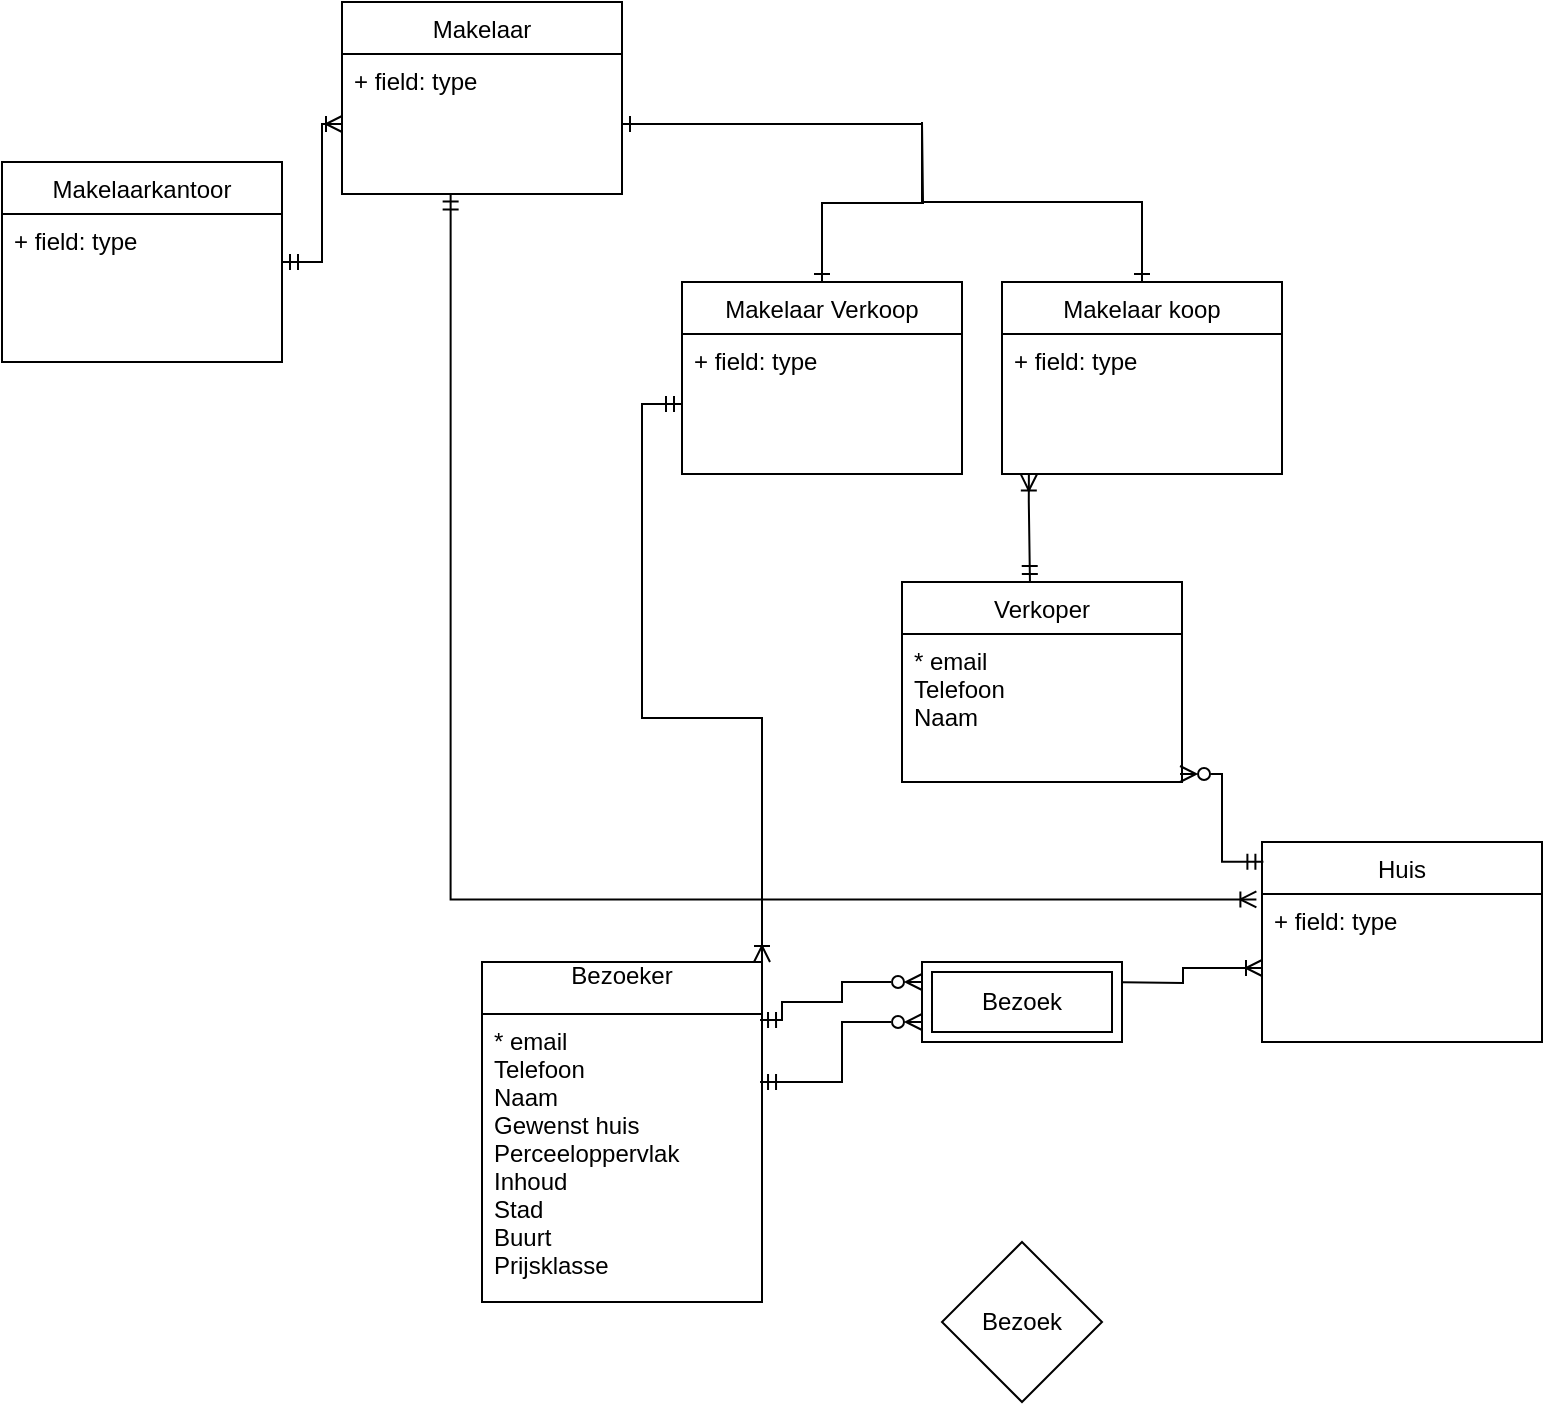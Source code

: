 <mxfile version="20.2.3" type="device"><diagram id="XZ6-Bm39PVsfbWLoLhi1" name="Page-1"><mxGraphModel dx="1987" dy="799" grid="1" gridSize="10" guides="1" tooltips="1" connect="1" arrows="1" fold="1" page="1" pageScale="1" pageWidth="827" pageHeight="1169" math="0" shadow="0"><root><mxCell id="0"/><mxCell id="1" parent="0"/><mxCell id="jM3XIhBm39ZuUt1HnGuq-1" value="Makelaar" style="swimlane;fontStyle=0;childLayout=stackLayout;horizontal=1;startSize=26;fillColor=none;horizontalStack=0;resizeParent=1;resizeParentMax=0;resizeLast=0;collapsible=1;marginBottom=0;" parent="1" vertex="1"><mxGeometry x="-260" y="90" width="140" height="96" as="geometry"/></mxCell><mxCell id="jM3XIhBm39ZuUt1HnGuq-2" value="+ field: type" style="text;strokeColor=none;fillColor=none;align=left;verticalAlign=top;spacingLeft=4;spacingRight=4;overflow=hidden;rotatable=0;points=[[0,0.5],[1,0.5]];portConstraint=eastwest;" parent="jM3XIhBm39ZuUt1HnGuq-1" vertex="1"><mxGeometry y="26" width="140" height="70" as="geometry"/></mxCell><mxCell id="jM3XIhBm39ZuUt1HnGuq-30" style="edgeStyle=orthogonalEdgeStyle;rounded=0;orthogonalLoop=1;jettySize=auto;html=1;startArrow=ERmandOne;startFill=0;endArrow=ERoneToMany;endFill=0;" parent="1" source="jM3XIhBm39ZuUt1HnGuq-9" target="jM3XIhBm39ZuUt1HnGuq-2" edge="1"><mxGeometry relative="1" as="geometry"/></mxCell><mxCell id="jM3XIhBm39ZuUt1HnGuq-9" value="Makelaarkantoor" style="swimlane;fontStyle=0;childLayout=stackLayout;horizontal=1;startSize=26;fillColor=none;horizontalStack=0;resizeParent=1;resizeParentMax=0;resizeLast=0;collapsible=1;marginBottom=0;" parent="1" vertex="1"><mxGeometry x="-430" y="170" width="140" height="100" as="geometry"/></mxCell><mxCell id="jM3XIhBm39ZuUt1HnGuq-10" value="+ field: type" style="text;strokeColor=none;fillColor=none;align=left;verticalAlign=top;spacingLeft=4;spacingRight=4;overflow=hidden;rotatable=0;points=[[0,0.5],[1,0.5]];portConstraint=eastwest;" parent="jM3XIhBm39ZuUt1HnGuq-9" vertex="1"><mxGeometry y="26" width="140" height="74" as="geometry"/></mxCell><mxCell id="jM3XIhBm39ZuUt1HnGuq-11" value="Verkoper" style="swimlane;fontStyle=0;childLayout=stackLayout;horizontal=1;startSize=26;fillColor=none;horizontalStack=0;resizeParent=1;resizeParentMax=0;resizeLast=0;collapsible=1;marginBottom=0;" parent="1" vertex="1"><mxGeometry x="20" y="380" width="140" height="100" as="geometry"/></mxCell><mxCell id="jM3XIhBm39ZuUt1HnGuq-12" value="* email&#10;Telefoon&#10;Naam" style="text;strokeColor=none;fillColor=none;align=left;verticalAlign=top;spacingLeft=4;spacingRight=4;overflow=hidden;rotatable=0;points=[[0,0.5],[1,0.5]];portConstraint=eastwest;" parent="jM3XIhBm39ZuUt1HnGuq-11" vertex="1"><mxGeometry y="26" width="140" height="74" as="geometry"/></mxCell><mxCell id="jM3XIhBm39ZuUt1HnGuq-34" style="edgeStyle=orthogonalEdgeStyle;rounded=0;orthogonalLoop=1;jettySize=auto;html=1;entryX=0.388;entryY=0.997;entryDx=0;entryDy=0;entryPerimeter=0;startArrow=ERoneToMany;startFill=0;endArrow=ERmandOne;endFill=0;exitX=-0.02;exitY=0.037;exitDx=0;exitDy=0;exitPerimeter=0;" parent="1" source="jM3XIhBm39ZuUt1HnGuq-14" target="jM3XIhBm39ZuUt1HnGuq-2" edge="1"><mxGeometry relative="1" as="geometry"/></mxCell><mxCell id="jM3XIhBm39ZuUt1HnGuq-13" value="Huis" style="swimlane;fontStyle=0;childLayout=stackLayout;horizontal=1;startSize=26;fillColor=none;horizontalStack=0;resizeParent=1;resizeParentMax=0;resizeLast=0;collapsible=1;marginBottom=0;" parent="1" vertex="1"><mxGeometry x="200" y="510" width="140" height="100" as="geometry"/></mxCell><mxCell id="jM3XIhBm39ZuUt1HnGuq-14" value="+ field: type" style="text;strokeColor=none;fillColor=none;align=left;verticalAlign=top;spacingLeft=4;spacingRight=4;overflow=hidden;rotatable=0;points=[[0,0.5],[1,0.5]];portConstraint=eastwest;" parent="jM3XIhBm39ZuUt1HnGuq-13" vertex="1"><mxGeometry y="26" width="140" height="74" as="geometry"/></mxCell><mxCell id="jM3XIhBm39ZuUt1HnGuq-24" style="rounded=0;orthogonalLoop=1;jettySize=auto;html=1;entryX=0;entryY=0.5;entryDx=0;entryDy=0;startArrow=ERmandOne;startFill=0;endArrow=ERoneToMany;endFill=0;edgeStyle=orthogonalEdgeStyle;" parent="1" target="jM3XIhBm39ZuUt1HnGuq-14" edge="1"><mxGeometry relative="1" as="geometry"><mxPoint x="120" y="580" as="sourcePoint"/></mxGeometry></mxCell><mxCell id="jM3XIhBm39ZuUt1HnGuq-22" style="rounded=0;orthogonalLoop=1;jettySize=auto;html=1;entryX=0;entryY=0.75;entryDx=0;entryDy=0;startArrow=ERmandOne;startFill=0;endArrow=ERzeroToMany;endFill=0;edgeStyle=orthogonalEdgeStyle;exitX=0.993;exitY=0.236;exitDx=0;exitDy=0;exitPerimeter=0;" parent="1" source="jM3XIhBm39ZuUt1HnGuq-37" target="QaaUrJF_KB-0zOcEHBrl-1" edge="1"><mxGeometry relative="1" as="geometry"><mxPoint x="-60" y="623" as="targetPoint"/></mxGeometry></mxCell><mxCell id="jM3XIhBm39ZuUt1HnGuq-25" value="Bezoek" style="rhombus;whiteSpace=wrap;html=1;" parent="1" vertex="1"><mxGeometry x="40" y="710" width="80" height="80" as="geometry"/></mxCell><mxCell id="jM3XIhBm39ZuUt1HnGuq-31" style="rounded=0;orthogonalLoop=1;jettySize=auto;html=1;entryX=0.457;entryY=0;entryDx=0;entryDy=0;startArrow=ERoneToMany;startFill=0;endArrow=ERmandOne;endFill=0;entryPerimeter=0;edgeStyle=orthogonalEdgeStyle;exitX=0.096;exitY=1.003;exitDx=0;exitDy=0;exitPerimeter=0;" parent="1" source="QaaUrJF_KB-0zOcEHBrl-8" target="jM3XIhBm39ZuUt1HnGuq-11" edge="1"><mxGeometry relative="1" as="geometry"><mxPoint x="84" y="340" as="sourcePoint"/><Array as="points"><mxPoint x="83" y="340"/><mxPoint x="84" y="340"/></Array></mxGeometry></mxCell><mxCell id="jM3XIhBm39ZuUt1HnGuq-32" style="rounded=0;orthogonalLoop=1;jettySize=auto;html=1;startArrow=ERzeroToMany;startFill=0;endArrow=ERmandOne;endFill=0;entryX=0.005;entryY=0.099;entryDx=0;entryDy=0;entryPerimeter=0;exitX=0.993;exitY=0.946;exitDx=0;exitDy=0;exitPerimeter=0;edgeStyle=orthogonalEdgeStyle;" parent="1" source="jM3XIhBm39ZuUt1HnGuq-12" target="jM3XIhBm39ZuUt1HnGuq-13" edge="1"><mxGeometry relative="1" as="geometry"><mxPoint x="170" y="500" as="targetPoint"/></mxGeometry></mxCell><mxCell id="QaaUrJF_KB-0zOcEHBrl-2" style="rounded=0;orthogonalLoop=1;jettySize=auto;html=1;entryX=0;entryY=0.25;entryDx=0;entryDy=0;endArrow=ERzeroToMany;endFill=0;startArrow=ERmandOne;startFill=0;edgeStyle=orthogonalEdgeStyle;exitX=0.993;exitY=0.021;exitDx=0;exitDy=0;exitPerimeter=0;" edge="1" parent="1" source="jM3XIhBm39ZuUt1HnGuq-37" target="QaaUrJF_KB-0zOcEHBrl-1"><mxGeometry relative="1" as="geometry"><mxPoint x="-30" y="550" as="targetPoint"/><Array as="points"><mxPoint x="-40" y="599"/><mxPoint x="-40" y="590"/><mxPoint x="-10" y="590"/><mxPoint x="-10" y="580"/></Array></mxGeometry></mxCell><mxCell id="QaaUrJF_KB-0zOcEHBrl-10" style="edgeStyle=orthogonalEdgeStyle;rounded=0;orthogonalLoop=1;jettySize=auto;html=1;startArrow=ERoneToMany;startFill=0;endArrow=ERmandOne;endFill=0;strokeColor=default;exitX=1;exitY=0;exitDx=0;exitDy=0;" edge="1" parent="1" source="jM3XIhBm39ZuUt1HnGuq-36" target="QaaUrJF_KB-0zOcEHBrl-6"><mxGeometry relative="1" as="geometry"/></mxCell><mxCell id="jM3XIhBm39ZuUt1HnGuq-36" value="Bezoeker&#10;" style="swimlane;fontStyle=0;childLayout=stackLayout;horizontal=1;startSize=26;fillColor=none;horizontalStack=0;resizeParent=1;resizeParentMax=0;resizeLast=0;collapsible=1;marginBottom=0;" parent="1" vertex="1"><mxGeometry x="-190" y="570" width="140" height="170" as="geometry"/></mxCell><mxCell id="jM3XIhBm39ZuUt1HnGuq-37" value="* email&#10;Telefoon&#10;Naam&#10;Gewenst huis&#10;Perceeloppervlak&#10;Inhoud&#10;Stad&#10;Buurt&#10;Prijsklasse" style="text;strokeColor=none;fillColor=none;align=left;verticalAlign=top;spacingLeft=4;spacingRight=4;overflow=hidden;rotatable=0;points=[[0,0.5],[1,0.5]];portConstraint=eastwest;" parent="jM3XIhBm39ZuUt1HnGuq-36" vertex="1"><mxGeometry y="26" width="140" height="144" as="geometry"/></mxCell><mxCell id="QaaUrJF_KB-0zOcEHBrl-1" value="Bezoek" style="shape=ext;margin=3;double=1;whiteSpace=wrap;html=1;align=center;" vertex="1" parent="1"><mxGeometry x="30" y="570" width="100" height="40" as="geometry"/></mxCell><mxCell id="QaaUrJF_KB-0zOcEHBrl-12" style="edgeStyle=orthogonalEdgeStyle;rounded=0;orthogonalLoop=1;jettySize=auto;html=1;startArrow=ERone;startFill=0;endArrow=none;endFill=0;strokeColor=default;" edge="1" parent="1" source="QaaUrJF_KB-0zOcEHBrl-5"><mxGeometry relative="1" as="geometry"><mxPoint x="30" y="150" as="targetPoint"/></mxGeometry></mxCell><mxCell id="QaaUrJF_KB-0zOcEHBrl-5" value="Makelaar Verkoop" style="swimlane;fontStyle=0;childLayout=stackLayout;horizontal=1;startSize=26;fillColor=none;horizontalStack=0;resizeParent=1;resizeParentMax=0;resizeLast=0;collapsible=1;marginBottom=0;" vertex="1" parent="1"><mxGeometry x="-90" y="230" width="140" height="96" as="geometry"/></mxCell><mxCell id="QaaUrJF_KB-0zOcEHBrl-6" value="+ field: type" style="text;strokeColor=none;fillColor=none;align=left;verticalAlign=top;spacingLeft=4;spacingRight=4;overflow=hidden;rotatable=0;points=[[0,0.5],[1,0.5]];portConstraint=eastwest;" vertex="1" parent="QaaUrJF_KB-0zOcEHBrl-5"><mxGeometry y="26" width="140" height="70" as="geometry"/></mxCell><mxCell id="QaaUrJF_KB-0zOcEHBrl-13" style="edgeStyle=orthogonalEdgeStyle;rounded=0;orthogonalLoop=1;jettySize=auto;html=1;startArrow=ERone;startFill=0;endArrow=none;endFill=0;strokeColor=default;" edge="1" parent="1" source="QaaUrJF_KB-0zOcEHBrl-7"><mxGeometry relative="1" as="geometry"><mxPoint x="30" y="150" as="targetPoint"/><Array as="points"><mxPoint x="140" y="190"/><mxPoint x="30" y="190"/></Array></mxGeometry></mxCell><mxCell id="QaaUrJF_KB-0zOcEHBrl-7" value="Makelaar koop" style="swimlane;fontStyle=0;childLayout=stackLayout;horizontal=1;startSize=26;fillColor=none;horizontalStack=0;resizeParent=1;resizeParentMax=0;resizeLast=0;collapsible=1;marginBottom=0;" vertex="1" parent="1"><mxGeometry x="70" y="230" width="140" height="96" as="geometry"/></mxCell><mxCell id="QaaUrJF_KB-0zOcEHBrl-8" value="+ field: type" style="text;strokeColor=none;fillColor=none;align=left;verticalAlign=top;spacingLeft=4;spacingRight=4;overflow=hidden;rotatable=0;points=[[0,0.5],[1,0.5]];portConstraint=eastwest;" vertex="1" parent="QaaUrJF_KB-0zOcEHBrl-7"><mxGeometry y="26" width="140" height="70" as="geometry"/></mxCell><mxCell id="QaaUrJF_KB-0zOcEHBrl-11" style="edgeStyle=orthogonalEdgeStyle;rounded=0;orthogonalLoop=1;jettySize=auto;html=1;startArrow=ERone;startFill=0;endArrow=none;endFill=0;strokeColor=default;" edge="1" parent="1" source="jM3XIhBm39ZuUt1HnGuq-2"><mxGeometry relative="1" as="geometry"><mxPoint x="30" y="151" as="targetPoint"/></mxGeometry></mxCell></root></mxGraphModel></diagram></mxfile>